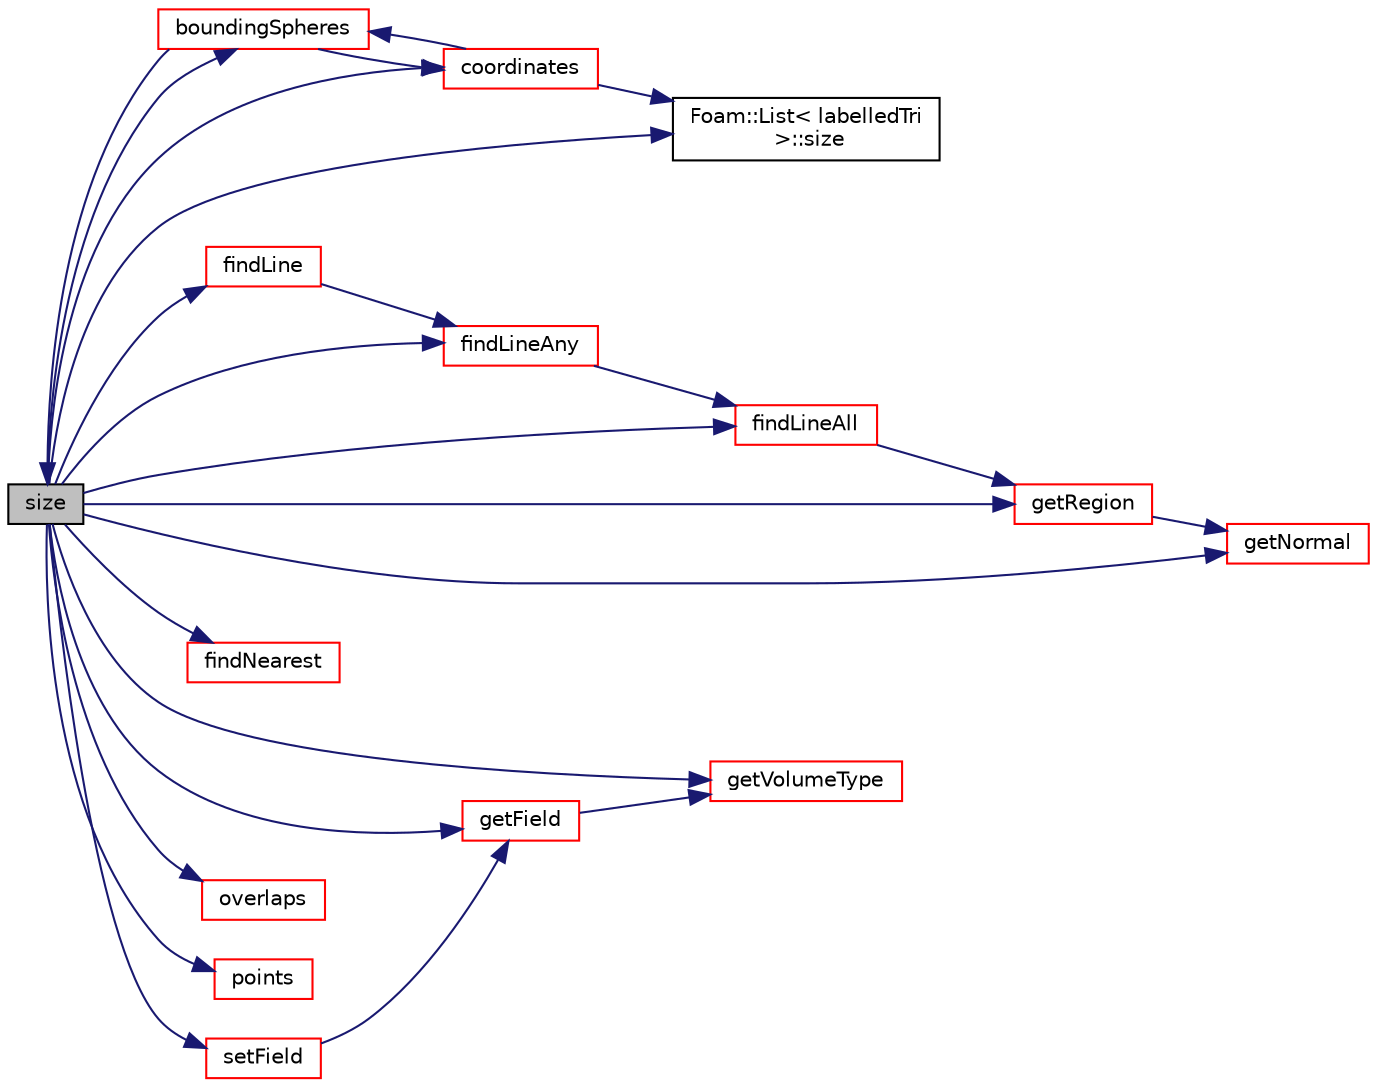 digraph "size"
{
  bgcolor="transparent";
  edge [fontname="Helvetica",fontsize="10",labelfontname="Helvetica",labelfontsize="10"];
  node [fontname="Helvetica",fontsize="10",shape=record];
  rankdir="LR";
  Node1 [label="size",height=0.2,width=0.4,color="black", fillcolor="grey75", style="filled", fontcolor="black"];
  Node1 -> Node2 [color="midnightblue",fontsize="10",style="solid",fontname="Helvetica"];
  Node2 [label="boundingSpheres",height=0.2,width=0.4,color="red",URL="$a02762.html#af4690dee4a2416d50cd4376b4f6fad03",tooltip="Get bounding spheres (centre and radius squared). Any point. "];
  Node2 -> Node3 [color="midnightblue",fontsize="10",style="solid",fontname="Helvetica"];
  Node3 [label="coordinates",height=0.2,width=0.4,color="red",URL="$a02762.html#a7ba58f56633b4eaeeef7f1a911d3a33b",tooltip="Get representative set of element coordinates. "];
  Node3 -> Node4 [color="midnightblue",fontsize="10",style="solid",fontname="Helvetica"];
  Node4 [label="Foam::List\< labelledTri\l \>::size",height=0.2,width=0.4,color="black",URL="$a01391.html#a723361dc2020160f5492e8fe2d09fa44",tooltip="Return the number of elements in the UList. "];
  Node3 -> Node2 [color="midnightblue",fontsize="10",style="solid",fontname="Helvetica"];
  Node2 -> Node1 [color="midnightblue",fontsize="10",style="solid",fontname="Helvetica"];
  Node1 -> Node3 [color="midnightblue",fontsize="10",style="solid",fontname="Helvetica"];
  Node1 -> Node5 [color="midnightblue",fontsize="10",style="solid",fontname="Helvetica"];
  Node5 [label="findLine",height=0.2,width=0.4,color="red",URL="$a02762.html#a099df5ddaf17545f9b58aeaceead2dab",tooltip="Find first intersection on segment from start to end. "];
  Node5 -> Node6 [color="midnightblue",fontsize="10",style="solid",fontname="Helvetica"];
  Node6 [label="findLineAny",height=0.2,width=0.4,color="red",URL="$a02762.html#ac65d782c6c6dd90c8a8f260986b64cf4",tooltip="Return any intersection on segment from start to end. "];
  Node6 -> Node7 [color="midnightblue",fontsize="10",style="solid",fontname="Helvetica"];
  Node7 [label="findLineAll",height=0.2,width=0.4,color="red",URL="$a02762.html#a22df1d4ae0772ff535fd44a86742d198",tooltip="Get all intersections in order from start to end. "];
  Node7 -> Node8 [color="midnightblue",fontsize="10",style="solid",fontname="Helvetica"];
  Node8 [label="getRegion",height=0.2,width=0.4,color="red",URL="$a02762.html#aa169783cb670368723f3780399953280",tooltip="From a set of points and indices get the region. "];
  Node8 -> Node9 [color="midnightblue",fontsize="10",style="solid",fontname="Helvetica"];
  Node9 [label="getNormal",height=0.2,width=0.4,color="red",URL="$a02762.html#a502647d85c5dad76c637a7380d92a63d",tooltip="From a set of points and indices get the normal. "];
  Node1 -> Node7 [color="midnightblue",fontsize="10",style="solid",fontname="Helvetica"];
  Node1 -> Node6 [color="midnightblue",fontsize="10",style="solid",fontname="Helvetica"];
  Node1 -> Node10 [color="midnightblue",fontsize="10",style="solid",fontname="Helvetica"];
  Node10 [label="findNearest",height=0.2,width=0.4,color="red",URL="$a02762.html#ad64c821f48b189f0be09244ae2037fdc"];
  Node1 -> Node11 [color="midnightblue",fontsize="10",style="solid",fontname="Helvetica"];
  Node11 [label="getField",height=0.2,width=0.4,color="red",URL="$a02762.html#a95e7ab4eb08b2aa21eea8803448f1c34",tooltip="WIP. From a set of hits (points and. "];
  Node11 -> Node12 [color="midnightblue",fontsize="10",style="solid",fontname="Helvetica"];
  Node12 [label="getVolumeType",height=0.2,width=0.4,color="red",URL="$a02762.html#a841fec7c9618319def0abf8af87b96d4",tooltip="Determine type (inside/outside/mixed) for point. unknown if. "];
  Node1 -> Node9 [color="midnightblue",fontsize="10",style="solid",fontname="Helvetica"];
  Node1 -> Node8 [color="midnightblue",fontsize="10",style="solid",fontname="Helvetica"];
  Node1 -> Node12 [color="midnightblue",fontsize="10",style="solid",fontname="Helvetica"];
  Node1 -> Node13 [color="midnightblue",fontsize="10",style="solid",fontname="Helvetica"];
  Node13 [label="overlaps",height=0.2,width=0.4,color="red",URL="$a02762.html#ad216562f0c5ce5c494f7dde03b8faec2",tooltip="Does any part of the surface overlap the supplied bound box? "];
  Node1 -> Node14 [color="midnightblue",fontsize="10",style="solid",fontname="Helvetica"];
  Node14 [label="points",height=0.2,width=0.4,color="red",URL="$a02762.html#a02ab6d43a4618415b761ee351284437e",tooltip="Get the points that define the surface. "];
  Node1 -> Node15 [color="midnightblue",fontsize="10",style="solid",fontname="Helvetica"];
  Node15 [label="setField",height=0.2,width=0.4,color="red",URL="$a02762.html#a80d088717fbf31bc3851678ab4071cca",tooltip="WIP. Store element-wise field. "];
  Node15 -> Node11 [color="midnightblue",fontsize="10",style="solid",fontname="Helvetica"];
  Node1 -> Node4 [color="midnightblue",fontsize="10",style="solid",fontname="Helvetica"];
}
